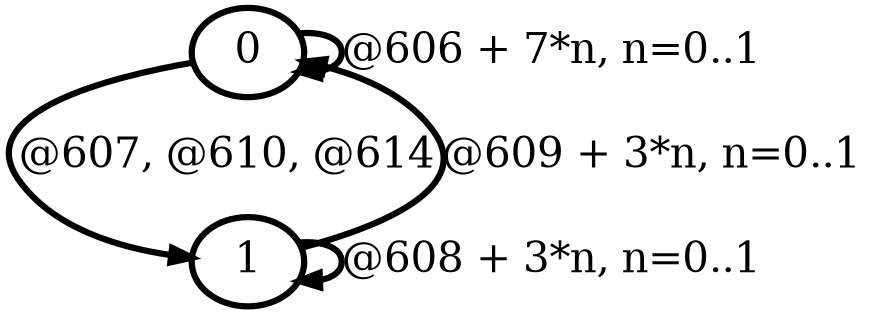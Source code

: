 digraph G {
        node [style=rounded, penwidth=3, fontsize=20, shape=oval];
        "0" -> "0" [label="@606 + 7*n, n=0..1", color=black,arrowsize=1,style=bold,penwidth=3,fontsize=20];
"0" -> "1" [label="@607, @610, @614", color=black,arrowsize=1,style=bold,penwidth=3,fontsize=20];
"1" -> "1" [label="@608 + 3*n, n=0..1", color=black,arrowsize=1,style=bold,penwidth=3,fontsize=20];
"1" -> "0" [label="@609 + 3*n, n=0..1", color=black,arrowsize=1,style=bold,penwidth=3,fontsize=20];
}
